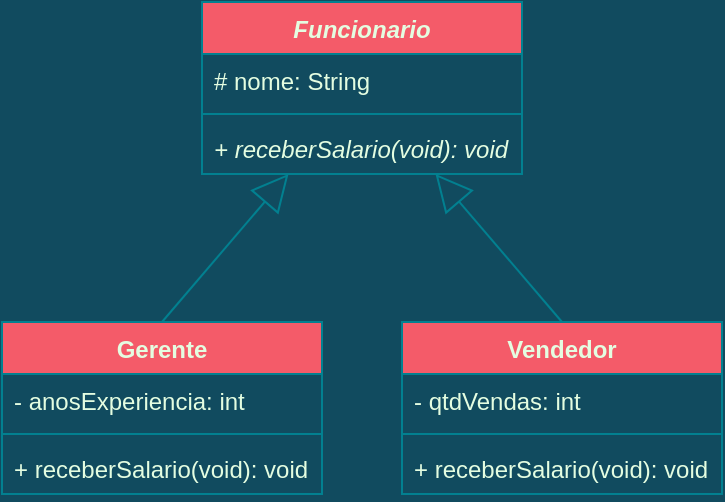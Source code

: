 <mxfile version="20.0.4" type="github">
  <diagram id="E3Hz384aTMIOWzto5tJ7" name="Page-1">
    <mxGraphModel dx="1038" dy="551" grid="1" gridSize="10" guides="1" tooltips="1" connect="1" arrows="1" fold="1" page="1" pageScale="1" pageWidth="827" pageHeight="1169" background="#114B5F" math="0" shadow="0">
      <root>
        <mxCell id="0" />
        <mxCell id="1" parent="0" />
        <mxCell id="1nVwXJISQhhi6vgNf-hK-1" value="Funcionario" style="swimlane;fontStyle=3;align=center;verticalAlign=top;childLayout=stackLayout;horizontal=1;startSize=26;horizontalStack=0;resizeParent=1;resizeParentMax=0;resizeLast=0;collapsible=1;marginBottom=0;rounded=0;sketch=0;fillColor=#F45B69;strokeColor=#028090;fontColor=#E4FDE1;" vertex="1" parent="1">
          <mxGeometry x="380" y="140" width="160" height="86" as="geometry" />
        </mxCell>
        <mxCell id="1nVwXJISQhhi6vgNf-hK-2" value="# nome: String" style="text;strokeColor=none;fillColor=none;align=left;verticalAlign=top;spacingLeft=4;spacingRight=4;overflow=hidden;rotatable=0;points=[[0,0.5],[1,0.5]];portConstraint=eastwest;rounded=0;sketch=0;fontColor=#E4FDE1;" vertex="1" parent="1nVwXJISQhhi6vgNf-hK-1">
          <mxGeometry y="26" width="160" height="26" as="geometry" />
        </mxCell>
        <mxCell id="1nVwXJISQhhi6vgNf-hK-3" value="" style="line;strokeWidth=1;fillColor=none;align=left;verticalAlign=middle;spacingTop=-1;spacingLeft=3;spacingRight=3;rotatable=0;labelPosition=right;points=[];portConstraint=eastwest;rounded=0;sketch=0;labelBackgroundColor=#114B5F;strokeColor=#028090;fontColor=#E4FDE1;" vertex="1" parent="1nVwXJISQhhi6vgNf-hK-1">
          <mxGeometry y="52" width="160" height="8" as="geometry" />
        </mxCell>
        <mxCell id="1nVwXJISQhhi6vgNf-hK-4" value="+ receberSalario(void): void" style="text;strokeColor=none;fillColor=none;align=left;verticalAlign=top;spacingLeft=4;spacingRight=4;overflow=hidden;rotatable=0;points=[[0,0.5],[1,0.5]];portConstraint=eastwest;rounded=0;sketch=0;fontStyle=2;fontColor=#E4FDE1;" vertex="1" parent="1nVwXJISQhhi6vgNf-hK-1">
          <mxGeometry y="60" width="160" height="26" as="geometry" />
        </mxCell>
        <mxCell id="1nVwXJISQhhi6vgNf-hK-5" style="rounded=1;sketch=0;orthogonalLoop=1;jettySize=auto;html=1;exitX=0.5;exitY=0;exitDx=0;exitDy=0;endSize=16;endArrow=block;endFill=0;labelBackgroundColor=#114B5F;strokeColor=#028090;fontColor=#E4FDE1;" edge="1" parent="1" source="1nVwXJISQhhi6vgNf-hK-6" target="1nVwXJISQhhi6vgNf-hK-1">
          <mxGeometry relative="1" as="geometry" />
        </mxCell>
        <mxCell id="1nVwXJISQhhi6vgNf-hK-6" value="Gerente" style="swimlane;fontStyle=1;align=center;verticalAlign=top;childLayout=stackLayout;horizontal=1;startSize=26;horizontalStack=0;resizeParent=1;resizeParentMax=0;resizeLast=0;collapsible=1;marginBottom=0;rounded=0;sketch=0;fillColor=#F45B69;strokeColor=#028090;fontColor=#E4FDE1;" vertex="1" parent="1">
          <mxGeometry x="280" y="300" width="160" height="86" as="geometry" />
        </mxCell>
        <mxCell id="1nVwXJISQhhi6vgNf-hK-7" value="- anosExperiencia: int" style="text;strokeColor=none;fillColor=none;align=left;verticalAlign=top;spacingLeft=4;spacingRight=4;overflow=hidden;rotatable=0;points=[[0,0.5],[1,0.5]];portConstraint=eastwest;rounded=0;sketch=0;fontColor=#E4FDE1;" vertex="1" parent="1nVwXJISQhhi6vgNf-hK-6">
          <mxGeometry y="26" width="160" height="26" as="geometry" />
        </mxCell>
        <mxCell id="1nVwXJISQhhi6vgNf-hK-8" value="" style="line;strokeWidth=1;fillColor=none;align=left;verticalAlign=middle;spacingTop=-1;spacingLeft=3;spacingRight=3;rotatable=0;labelPosition=right;points=[];portConstraint=eastwest;rounded=0;sketch=0;labelBackgroundColor=#114B5F;strokeColor=#028090;fontColor=#E4FDE1;" vertex="1" parent="1nVwXJISQhhi6vgNf-hK-6">
          <mxGeometry y="52" width="160" height="8" as="geometry" />
        </mxCell>
        <mxCell id="1nVwXJISQhhi6vgNf-hK-9" value="+ receberSalario(void): void" style="text;strokeColor=none;fillColor=none;align=left;verticalAlign=top;spacingLeft=4;spacingRight=4;overflow=hidden;rotatable=0;points=[[0,0.5],[1,0.5]];portConstraint=eastwest;rounded=0;sketch=0;fontStyle=0;fontColor=#E4FDE1;" vertex="1" parent="1nVwXJISQhhi6vgNf-hK-6">
          <mxGeometry y="60" width="160" height="26" as="geometry" />
        </mxCell>
        <mxCell id="1nVwXJISQhhi6vgNf-hK-10" style="rounded=1;sketch=0;orthogonalLoop=1;jettySize=auto;html=1;exitX=0.5;exitY=0;exitDx=0;exitDy=0;endSize=16;endArrow=block;endFill=0;labelBackgroundColor=#114B5F;strokeColor=#028090;fontColor=#E4FDE1;" edge="1" parent="1" source="1nVwXJISQhhi6vgNf-hK-11" target="1nVwXJISQhhi6vgNf-hK-1">
          <mxGeometry relative="1" as="geometry" />
        </mxCell>
        <mxCell id="1nVwXJISQhhi6vgNf-hK-11" value="Vendedor" style="swimlane;fontStyle=1;align=center;verticalAlign=top;childLayout=stackLayout;horizontal=1;startSize=26;horizontalStack=0;resizeParent=1;resizeParentMax=0;resizeLast=0;collapsible=1;marginBottom=0;rounded=0;sketch=0;fillColor=#F45B69;strokeColor=#028090;fontColor=#E4FDE1;" vertex="1" parent="1">
          <mxGeometry x="480" y="300" width="160" height="86" as="geometry" />
        </mxCell>
        <mxCell id="1nVwXJISQhhi6vgNf-hK-12" value="- qtdVendas: int" style="text;strokeColor=none;fillColor=none;align=left;verticalAlign=top;spacingLeft=4;spacingRight=4;overflow=hidden;rotatable=0;points=[[0,0.5],[1,0.5]];portConstraint=eastwest;rounded=0;sketch=0;fontColor=#E4FDE1;" vertex="1" parent="1nVwXJISQhhi6vgNf-hK-11">
          <mxGeometry y="26" width="160" height="26" as="geometry" />
        </mxCell>
        <mxCell id="1nVwXJISQhhi6vgNf-hK-13" value="" style="line;strokeWidth=1;fillColor=none;align=left;verticalAlign=middle;spacingTop=-1;spacingLeft=3;spacingRight=3;rotatable=0;labelPosition=right;points=[];portConstraint=eastwest;rounded=0;sketch=0;labelBackgroundColor=#114B5F;strokeColor=#028090;fontColor=#E4FDE1;" vertex="1" parent="1nVwXJISQhhi6vgNf-hK-11">
          <mxGeometry y="52" width="160" height="8" as="geometry" />
        </mxCell>
        <mxCell id="1nVwXJISQhhi6vgNf-hK-14" value="+ receberSalario(void): void" style="text;strokeColor=none;fillColor=none;align=left;verticalAlign=top;spacingLeft=4;spacingRight=4;overflow=hidden;rotatable=0;points=[[0,0.5],[1,0.5]];portConstraint=eastwest;rounded=0;sketch=0;fontStyle=0;fontColor=#E4FDE1;" vertex="1" parent="1nVwXJISQhhi6vgNf-hK-11">
          <mxGeometry y="60" width="160" height="26" as="geometry" />
        </mxCell>
      </root>
    </mxGraphModel>
  </diagram>
</mxfile>
